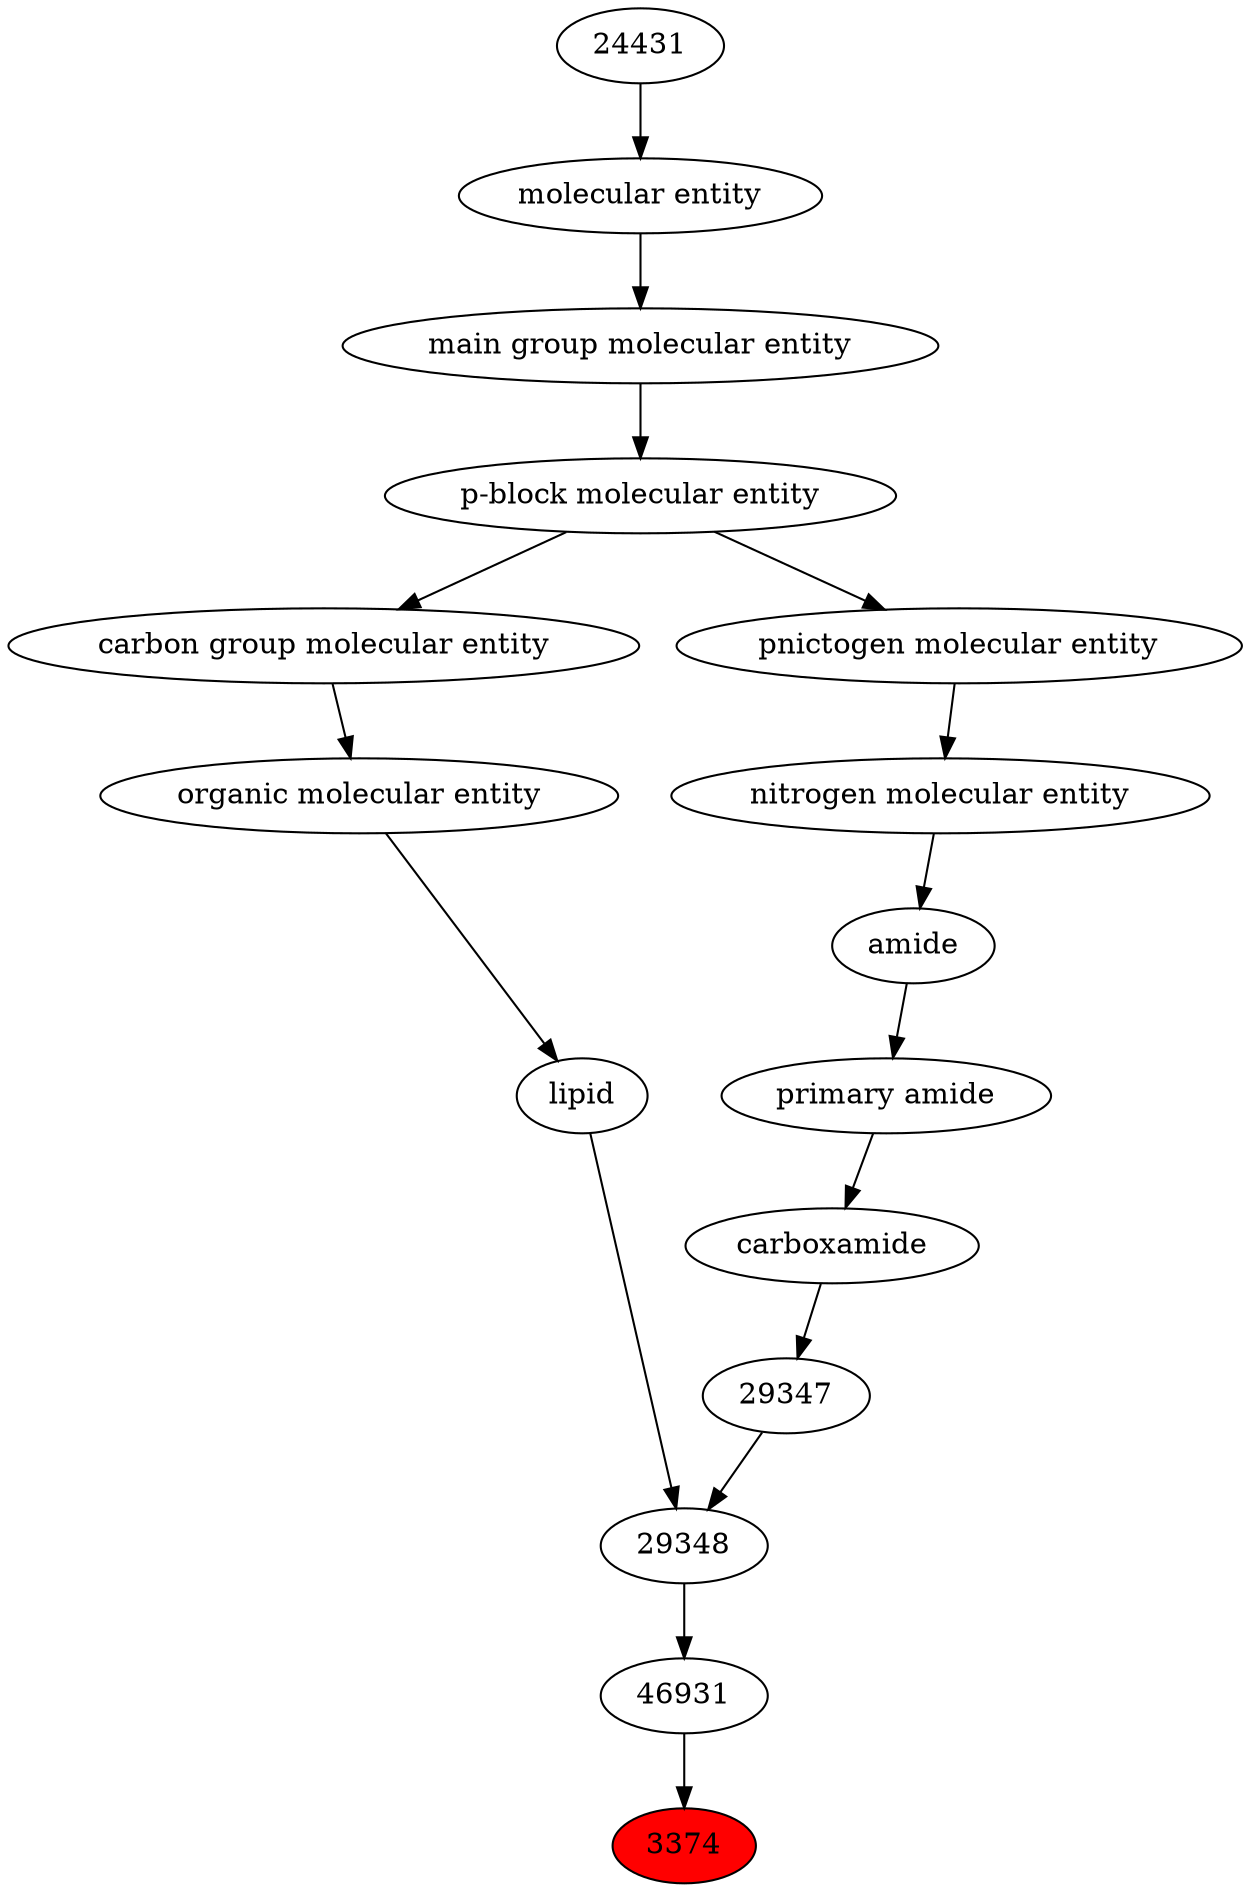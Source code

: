 digraph tree{ 
3374 [label="3374" fillcolor=red style=filled]
46931 -> 3374
46931 [label="46931"]
29348 -> 46931
29348 [label="29348"]
18059 -> 29348
29347 -> 29348
18059 [label="lipid"]
50860 -> 18059
29347 [label="29347"]
37622 -> 29347
50860 [label="organic molecular entity"]
33582 -> 50860
37622 [label="carboxamide"]
33256 -> 37622
33582 [label="carbon group molecular entity"]
33675 -> 33582
33256 [label="primary amide"]
32988 -> 33256
33675 [label="p-block molecular entity"]
33579 -> 33675
32988 [label="amide"]
51143 -> 32988
33579 [label="main group molecular entity"]
23367 -> 33579
51143 [label="nitrogen molecular entity"]
33302 -> 51143
23367 [label="molecular entity"]
24431 -> 23367
33302 [label="pnictogen molecular entity"]
33675 -> 33302
24431 [label="24431"]
}